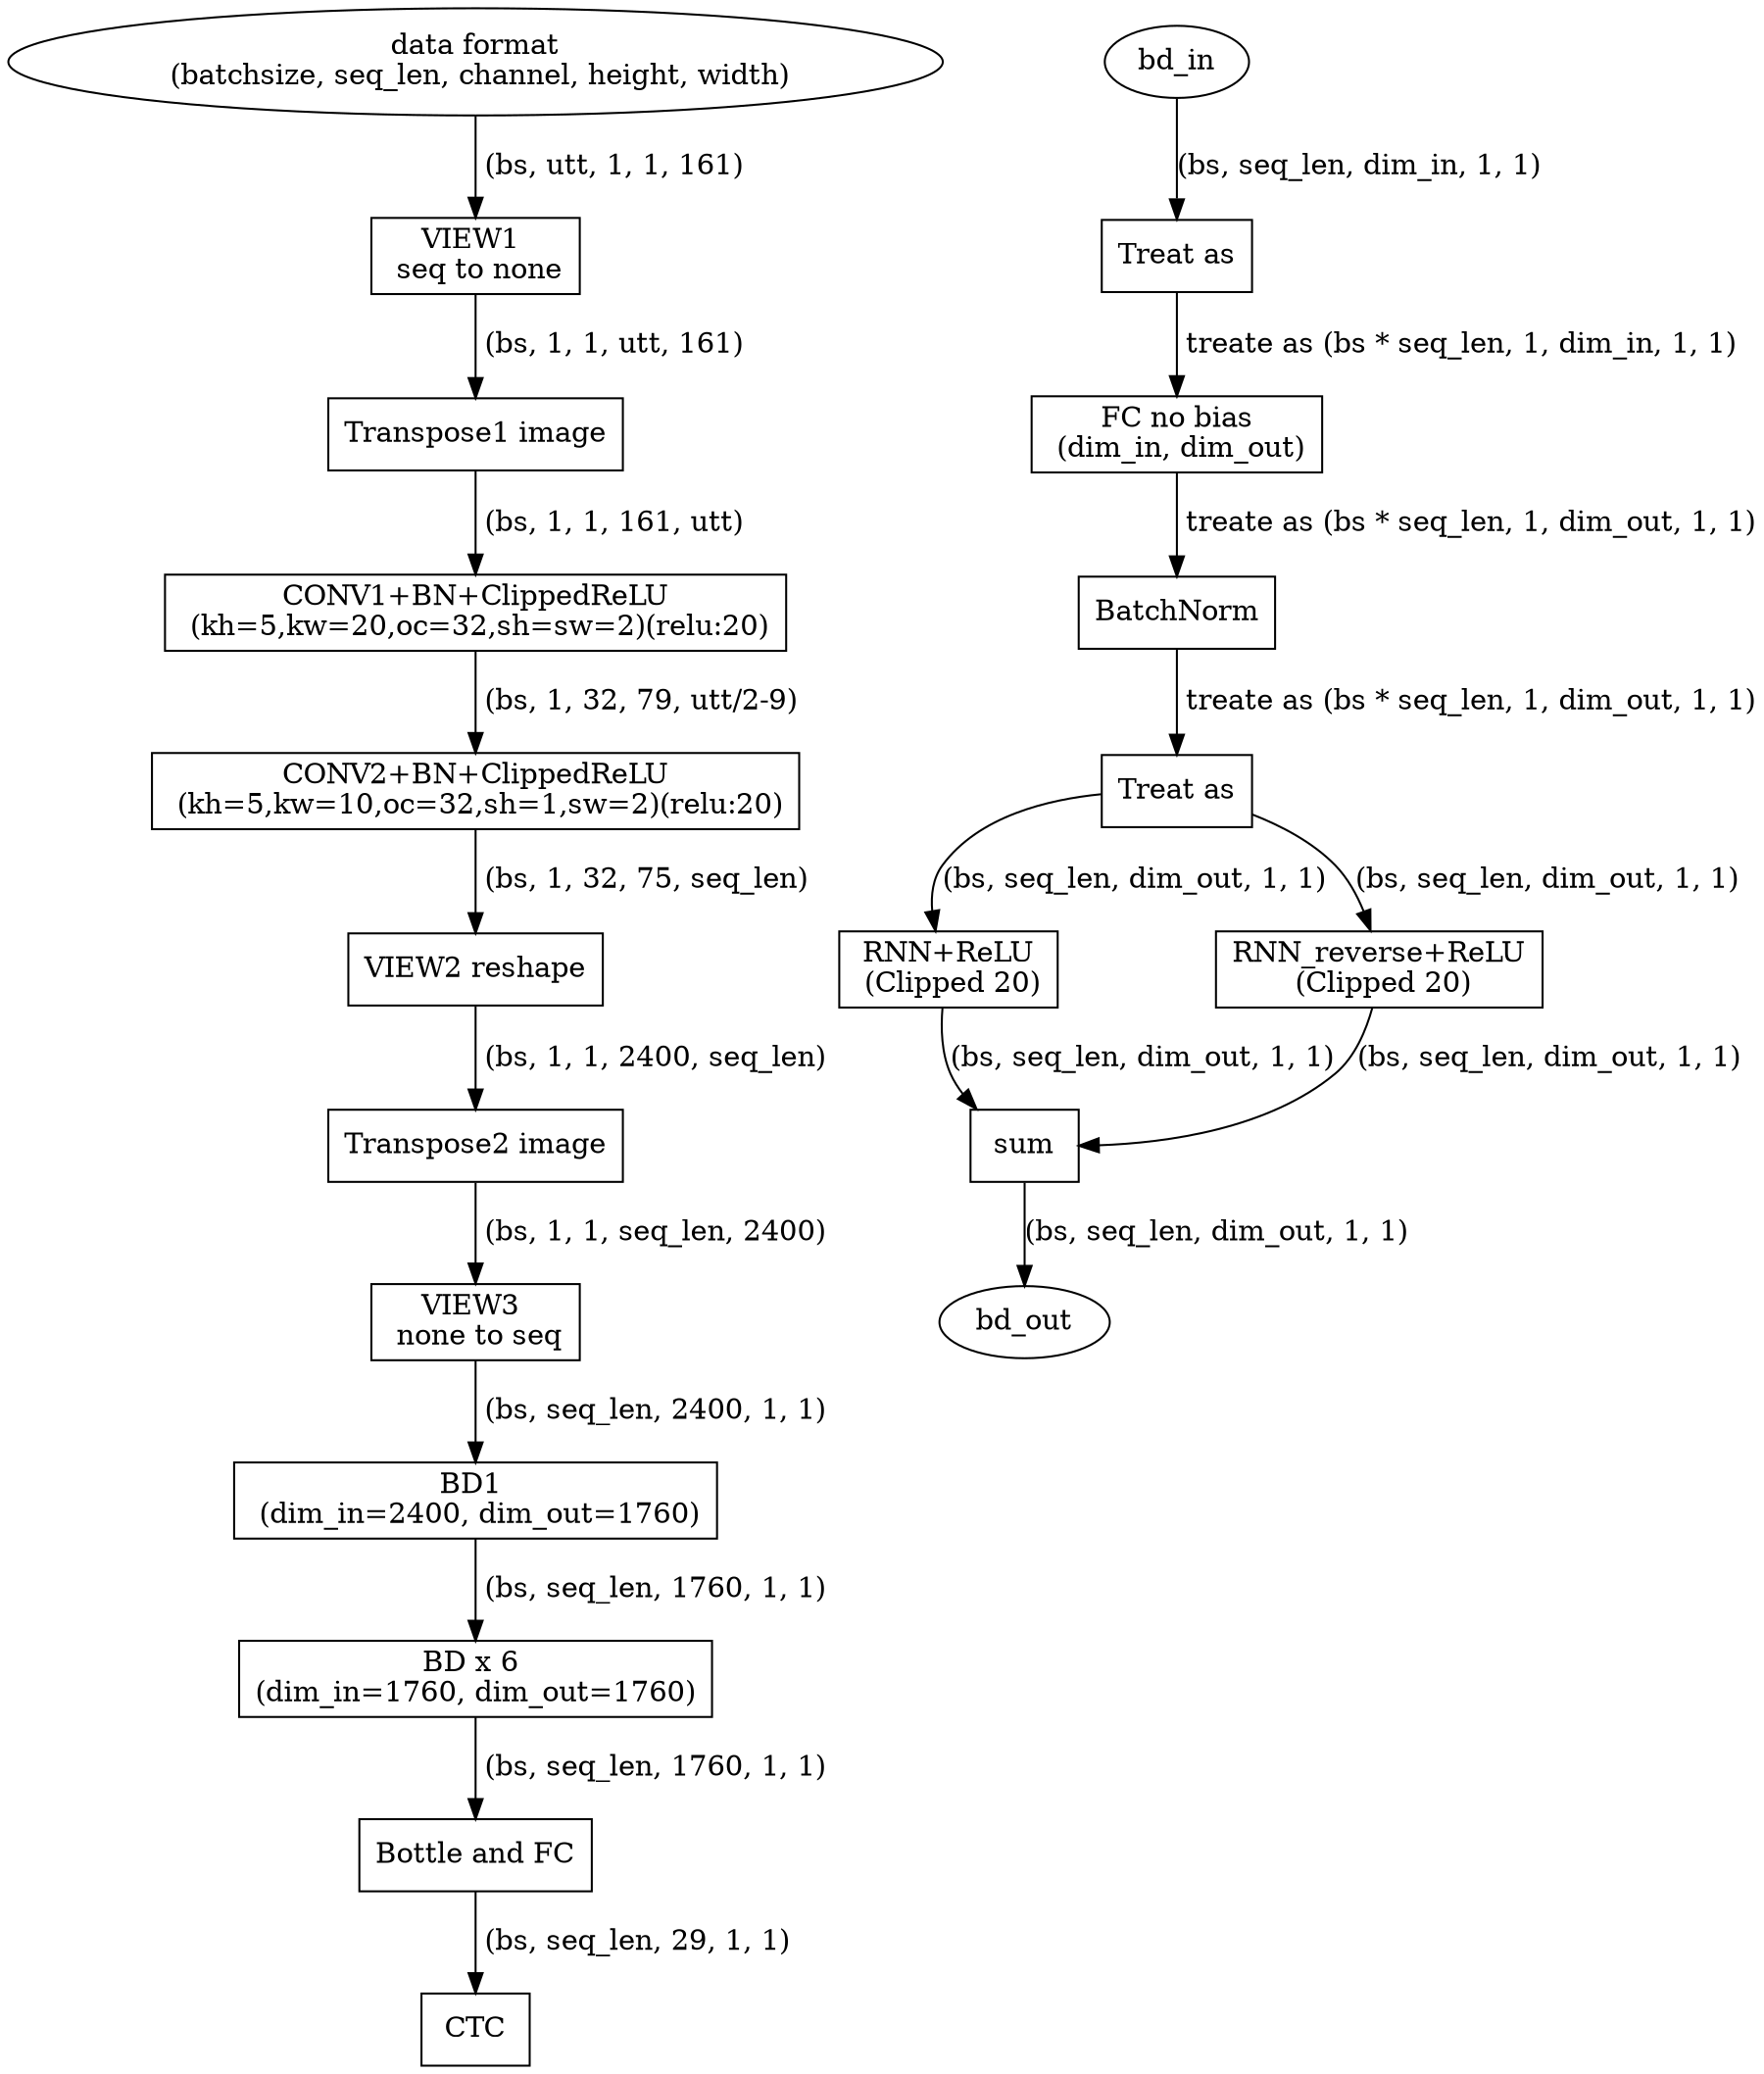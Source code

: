 digraph DS2 {
size = "12, 32"

//data format
data [label="data format\n (batchsize, seq_len, channel, height, width)"]
view1[shape=box, label="VIEW1 \n seq to none"];
trans1[shape=box, label="Transpose1 image"]
conv1 [shape=box, label="CONV1+BN+ClippedReLU\n (kh=5,kw=20,oc=32,sh=sw=2)(relu:20)"];
conv2 [shape=box, label="CONV2+BN+ClippedReLU\n (kh=5,kw=10,oc=32,sh=1,sw=2)(relu:20)"];
view2[shape=box, label="VIEW2 reshape"];
trans2[shape=box, label="Transpose2 image"]
view3[shape=box, label="VIEW3 \n none to seq"];
bd1[shape=box, label="BD1 \n (dim_in=2400, dim_out=1760)"]
bd2_7[shape=box, label="BD x 6 \n(dim_in=1760, dim_out=1760)"]
FC[shape=box, label="Bottle and FC"]
CTC[shape=box]


// DS2
data -> view1 [label=" (bs, utt, 1, 1, 161)"];
view1 -> trans1 [label=" (bs, 1, 1, utt, 161)"]
trans1 -> conv1 [label=" (bs, 1, 1, 161, utt)"]
conv1 -> conv2 [label=" (bs, 1, 32, 79, utt/2-9)"];
// seq_len = int(utt/4-9.5)+1
conv2 -> view2 [label=" (bs, 1, 32, 75, seq_len)"];
view2 -> trans2 [label=" (bs, 1, 1, 2400, seq_len)"];
trans2 -> view3 [label=" (bs, 1, 1, seq_len, 2400)"];
view3 -> bd1 [label=" (bs, seq_len, 2400, 1, 1)"];
bd1-> bd2_7 [label=" (bs, seq_len, 1760, 1, 1)"];
bd2_7 -> FC [label=" (bs, seq_len, 1760, 1, 1)"];
FC -> CTC [label=" (bs, seq_len, 29, 1, 1)"];


//BD
bd_view_in[shape=box, label="Treat as"]
bd_fc[shape=box, label="FC no bias\n (dim_in, dim_out)"]
bd_bn[shape=box, label="BatchNorm"]
bd_view_out[shape=box, label="Treat as"]
rnn1[shape=box, label="RNN+ReLU\n (Clipped 20)"]
rnn2[shape=box, label="RNN_reverse+ReLU\n (Clipped 20)"]
sum[shape=box]


bd_in-> bd_view_in [label="(bs, seq_len, dim_in, 1, 1)"];
bd_view_in -> bd_fc [label=" treate as (bs * seq_len, 1, dim_in, 1, 1)"];
bd_fc -> bd_bn [label=" treate as (bs * seq_len, 1, dim_out, 1, 1)"];
bd_bn -> bd_view_out [label=" treate as (bs * seq_len, 1, dim_out, 1, 1)"];
bd_view_out -> rnn1 [label="(bs, seq_len, dim_out, 1, 1)"];
bd_view_out -> rnn2 [label="(bs, seq_len, dim_out, 1, 1)"];
rnn1 -> sum [label="(bs, seq_len, dim_out, 1, 1)"];
rnn2 -> sum [label="(bs, seq_len, dim_out, 1, 1)"];
sum -> bd_out [label="(bs, seq_len, dim_out, 1, 1)"];

}

